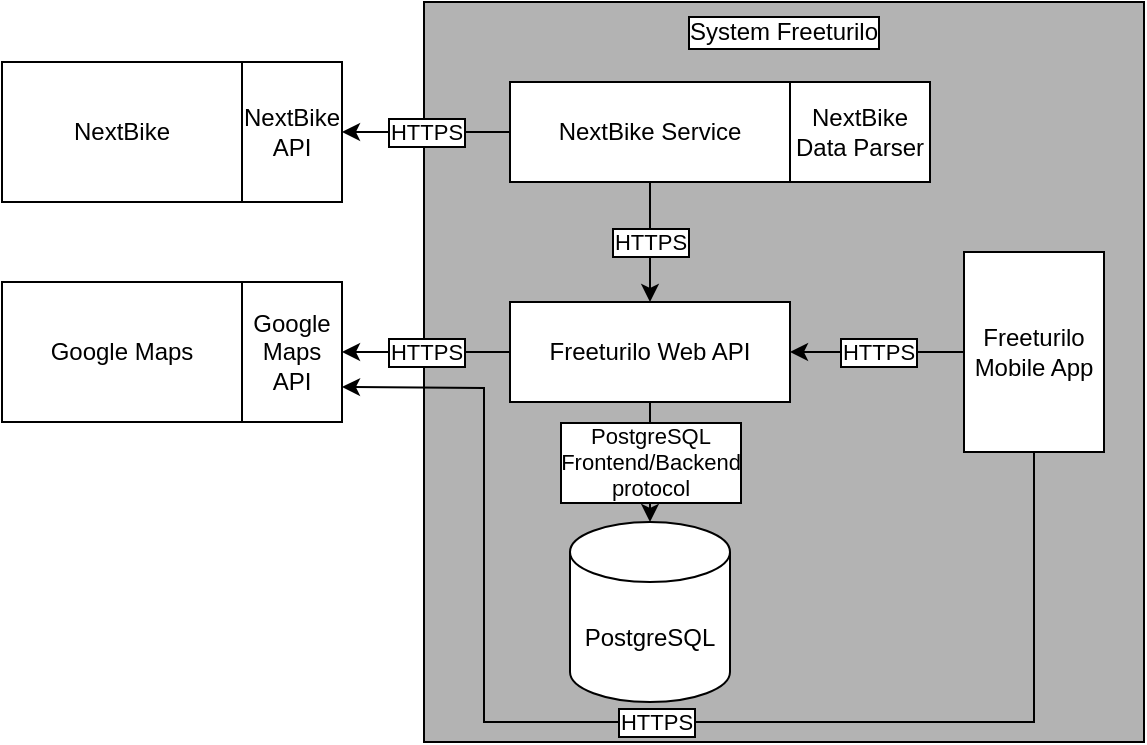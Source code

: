 <mxfile version="15.6.8" type="github">
  <diagram id="hP5FpJyjz1O7kYPZ_RvF" name="Page-1">
    <mxGraphModel dx="1038" dy="521" grid="1" gridSize="10" guides="1" tooltips="1" connect="1" arrows="1" fold="1" page="1" pageScale="1" pageWidth="827" pageHeight="1169" math="0" shadow="0">
      <root>
        <mxCell id="0" />
        <mxCell id="1" parent="0" />
        <mxCell id="65p-3Kxj6MJQUYHp34su-1" value="" style="rounded=0;whiteSpace=wrap;html=1;fillColor=#B3B3B3;" parent="1" vertex="1">
          <mxGeometry x="330" y="40" width="360" height="370" as="geometry" />
        </mxCell>
        <mxCell id="65p-3Kxj6MJQUYHp34su-15" value="HTTPS" style="rounded=0;orthogonalLoop=1;jettySize=auto;html=1;exitX=0;exitY=0.5;exitDx=0;exitDy=0;entryX=1;entryY=0.5;entryDx=0;entryDy=0;startArrow=none;startFill=0;labelBorderColor=#000000;" parent="1" source="eO3I5LnKfRvNbHLIeRhK-1" target="65p-3Kxj6MJQUYHp34su-10" edge="1">
          <mxGeometry relative="1" as="geometry">
            <mxPoint x="373" y="105" as="sourcePoint" />
          </mxGeometry>
        </mxCell>
        <mxCell id="65p-3Kxj6MJQUYHp34su-16" value="HTTPS" style="rounded=0;orthogonalLoop=1;jettySize=auto;html=1;exitX=0;exitY=0.5;exitDx=0;exitDy=0;entryX=0.5;entryY=1;entryDx=0;entryDy=0;startArrow=none;startFill=0;labelBorderColor=#000000;" parent="1" source="eO3I5LnKfRvNbHLIeRhK-2" target="65p-3Kxj6MJQUYHp34su-8" edge="1">
          <mxGeometry relative="1" as="geometry">
            <mxPoint x="373" y="215" as="sourcePoint" />
          </mxGeometry>
        </mxCell>
        <mxCell id="65p-3Kxj6MJQUYHp34su-17" value="HTTPS" style="edgeStyle=none;rounded=0;orthogonalLoop=1;jettySize=auto;html=1;exitX=0;exitY=0.5;exitDx=0;exitDy=0;entryX=1;entryY=0.5;entryDx=0;entryDy=0;startArrow=none;startFill=0;labelBorderColor=#000000;" parent="1" source="65p-3Kxj6MJQUYHp34su-6" target="eO3I5LnKfRvNbHLIeRhK-2" edge="1">
          <mxGeometry relative="1" as="geometry">
            <mxPoint x="640" y="240" as="sourcePoint" />
            <mxPoint x="529" y="240" as="targetPoint" />
          </mxGeometry>
        </mxCell>
        <mxCell id="65p-3Kxj6MJQUYHp34su-6" value="Freeturilo Mobile App" style="rounded=0;whiteSpace=wrap;html=1;" parent="1" vertex="1">
          <mxGeometry x="600" y="165" width="70" height="100" as="geometry" />
        </mxCell>
        <mxCell id="65p-3Kxj6MJQUYHp34su-8" value="&lt;div&gt;Google Maps API&lt;/div&gt;" style="rounded=0;whiteSpace=wrap;html=1;direction=north;" parent="1" vertex="1">
          <mxGeometry x="239" y="180" width="50" height="70" as="geometry" />
        </mxCell>
        <mxCell id="65p-3Kxj6MJQUYHp34su-10" value="&lt;div&gt;NextBike&lt;/div&gt;&lt;div&gt;API&lt;br&gt;&lt;/div&gt;" style="rounded=0;whiteSpace=wrap;html=1;" parent="1" vertex="1">
          <mxGeometry x="239" y="70" width="50" height="70" as="geometry" />
        </mxCell>
        <mxCell id="65p-3Kxj6MJQUYHp34su-11" value="Google Maps" style="rounded=0;whiteSpace=wrap;html=1;" parent="1" vertex="1">
          <mxGeometry x="119" y="180" width="120" height="70" as="geometry" />
        </mxCell>
        <mxCell id="65p-3Kxj6MJQUYHp34su-12" value="NextBike" style="rounded=0;whiteSpace=wrap;html=1;" parent="1" vertex="1">
          <mxGeometry x="119" y="70" width="120" height="70" as="geometry" />
        </mxCell>
        <mxCell id="eO3I5LnKfRvNbHLIeRhK-5" value="HTTPS" style="edgeStyle=none;rounded=0;orthogonalLoop=1;jettySize=auto;html=1;exitX=0.5;exitY=1;exitDx=0;exitDy=0;entryX=0.5;entryY=0;entryDx=0;entryDy=0;startArrow=none;startFill=0;labelBorderColor=#000000;" parent="1" source="eO3I5LnKfRvNbHLIeRhK-1" target="eO3I5LnKfRvNbHLIeRhK-2" edge="1">
          <mxGeometry relative="1" as="geometry" />
        </mxCell>
        <mxCell id="eO3I5LnKfRvNbHLIeRhK-1" value="NextBike Service" style="rounded=0;whiteSpace=wrap;html=1;fillColor=default;" parent="1" vertex="1">
          <mxGeometry x="373" y="80" width="140" height="50" as="geometry" />
        </mxCell>
        <mxCell id="eO3I5LnKfRvNbHLIeRhK-7" value="&lt;div&gt;PostgreSQL&lt;/div&gt;&lt;div&gt;Frontend/Backend&lt;/div&gt;&lt;div&gt;protocol&lt;/div&gt;" style="edgeStyle=none;rounded=0;orthogonalLoop=1;jettySize=auto;html=1;exitX=0.5;exitY=1;exitDx=0;exitDy=0;entryX=0.5;entryY=0;entryDx=0;entryDy=0;entryPerimeter=0;startArrow=none;startFill=0;labelBorderColor=#000000;" parent="1" source="eO3I5LnKfRvNbHLIeRhK-2" target="eO3I5LnKfRvNbHLIeRhK-6" edge="1">
          <mxGeometry relative="1" as="geometry" />
        </mxCell>
        <mxCell id="eO3I5LnKfRvNbHLIeRhK-2" value="Freeturilo Web API" style="rounded=0;whiteSpace=wrap;html=1;fillColor=default;" parent="1" vertex="1">
          <mxGeometry x="373" y="190" width="140" height="50" as="geometry" />
        </mxCell>
        <mxCell id="eO3I5LnKfRvNbHLIeRhK-6" value="PostgreSQL" style="shape=cylinder3;whiteSpace=wrap;html=1;boundedLbl=1;backgroundOutline=1;size=15;" parent="1" vertex="1">
          <mxGeometry x="403" y="300" width="80" height="90" as="geometry" />
        </mxCell>
        <mxCell id="eO3I5LnKfRvNbHLIeRhK-8" value="System Freeturilo" style="text;html=1;strokeColor=none;fillColor=none;align=center;verticalAlign=middle;whiteSpace=wrap;rounded=0;labelBorderColor=#000000;labelBackgroundColor=default;" parent="1" vertex="1">
          <mxGeometry x="460" y="40" width="100" height="30" as="geometry" />
        </mxCell>
        <mxCell id="eO3I5LnKfRvNbHLIeRhK-9" value="&lt;div&gt;NextBike&lt;/div&gt;&lt;div&gt;Data Parser&lt;/div&gt;" style="rounded=0;whiteSpace=wrap;html=1;fillColor=#FFFFFF;" parent="1" vertex="1">
          <mxGeometry x="513" y="80" width="70" height="50" as="geometry" />
        </mxCell>
        <mxCell id="RacqV1idYeEbb3_LsRxC-1" value="HTTPS" style="edgeStyle=none;rounded=0;orthogonalLoop=1;jettySize=auto;html=1;exitX=0.5;exitY=1;exitDx=0;exitDy=0;entryX=0.25;entryY=1;entryDx=0;entryDy=0;startArrow=none;startFill=0;labelBorderColor=#000000;" edge="1" parent="1" source="65p-3Kxj6MJQUYHp34su-6" target="65p-3Kxj6MJQUYHp34su-8">
          <mxGeometry relative="1" as="geometry">
            <mxPoint x="610" y="225" as="sourcePoint" />
            <mxPoint x="523" y="225" as="targetPoint" />
            <Array as="points">
              <mxPoint x="635" y="400" />
              <mxPoint x="360" y="400" />
              <mxPoint x="360" y="233" />
            </Array>
          </mxGeometry>
        </mxCell>
      </root>
    </mxGraphModel>
  </diagram>
</mxfile>
